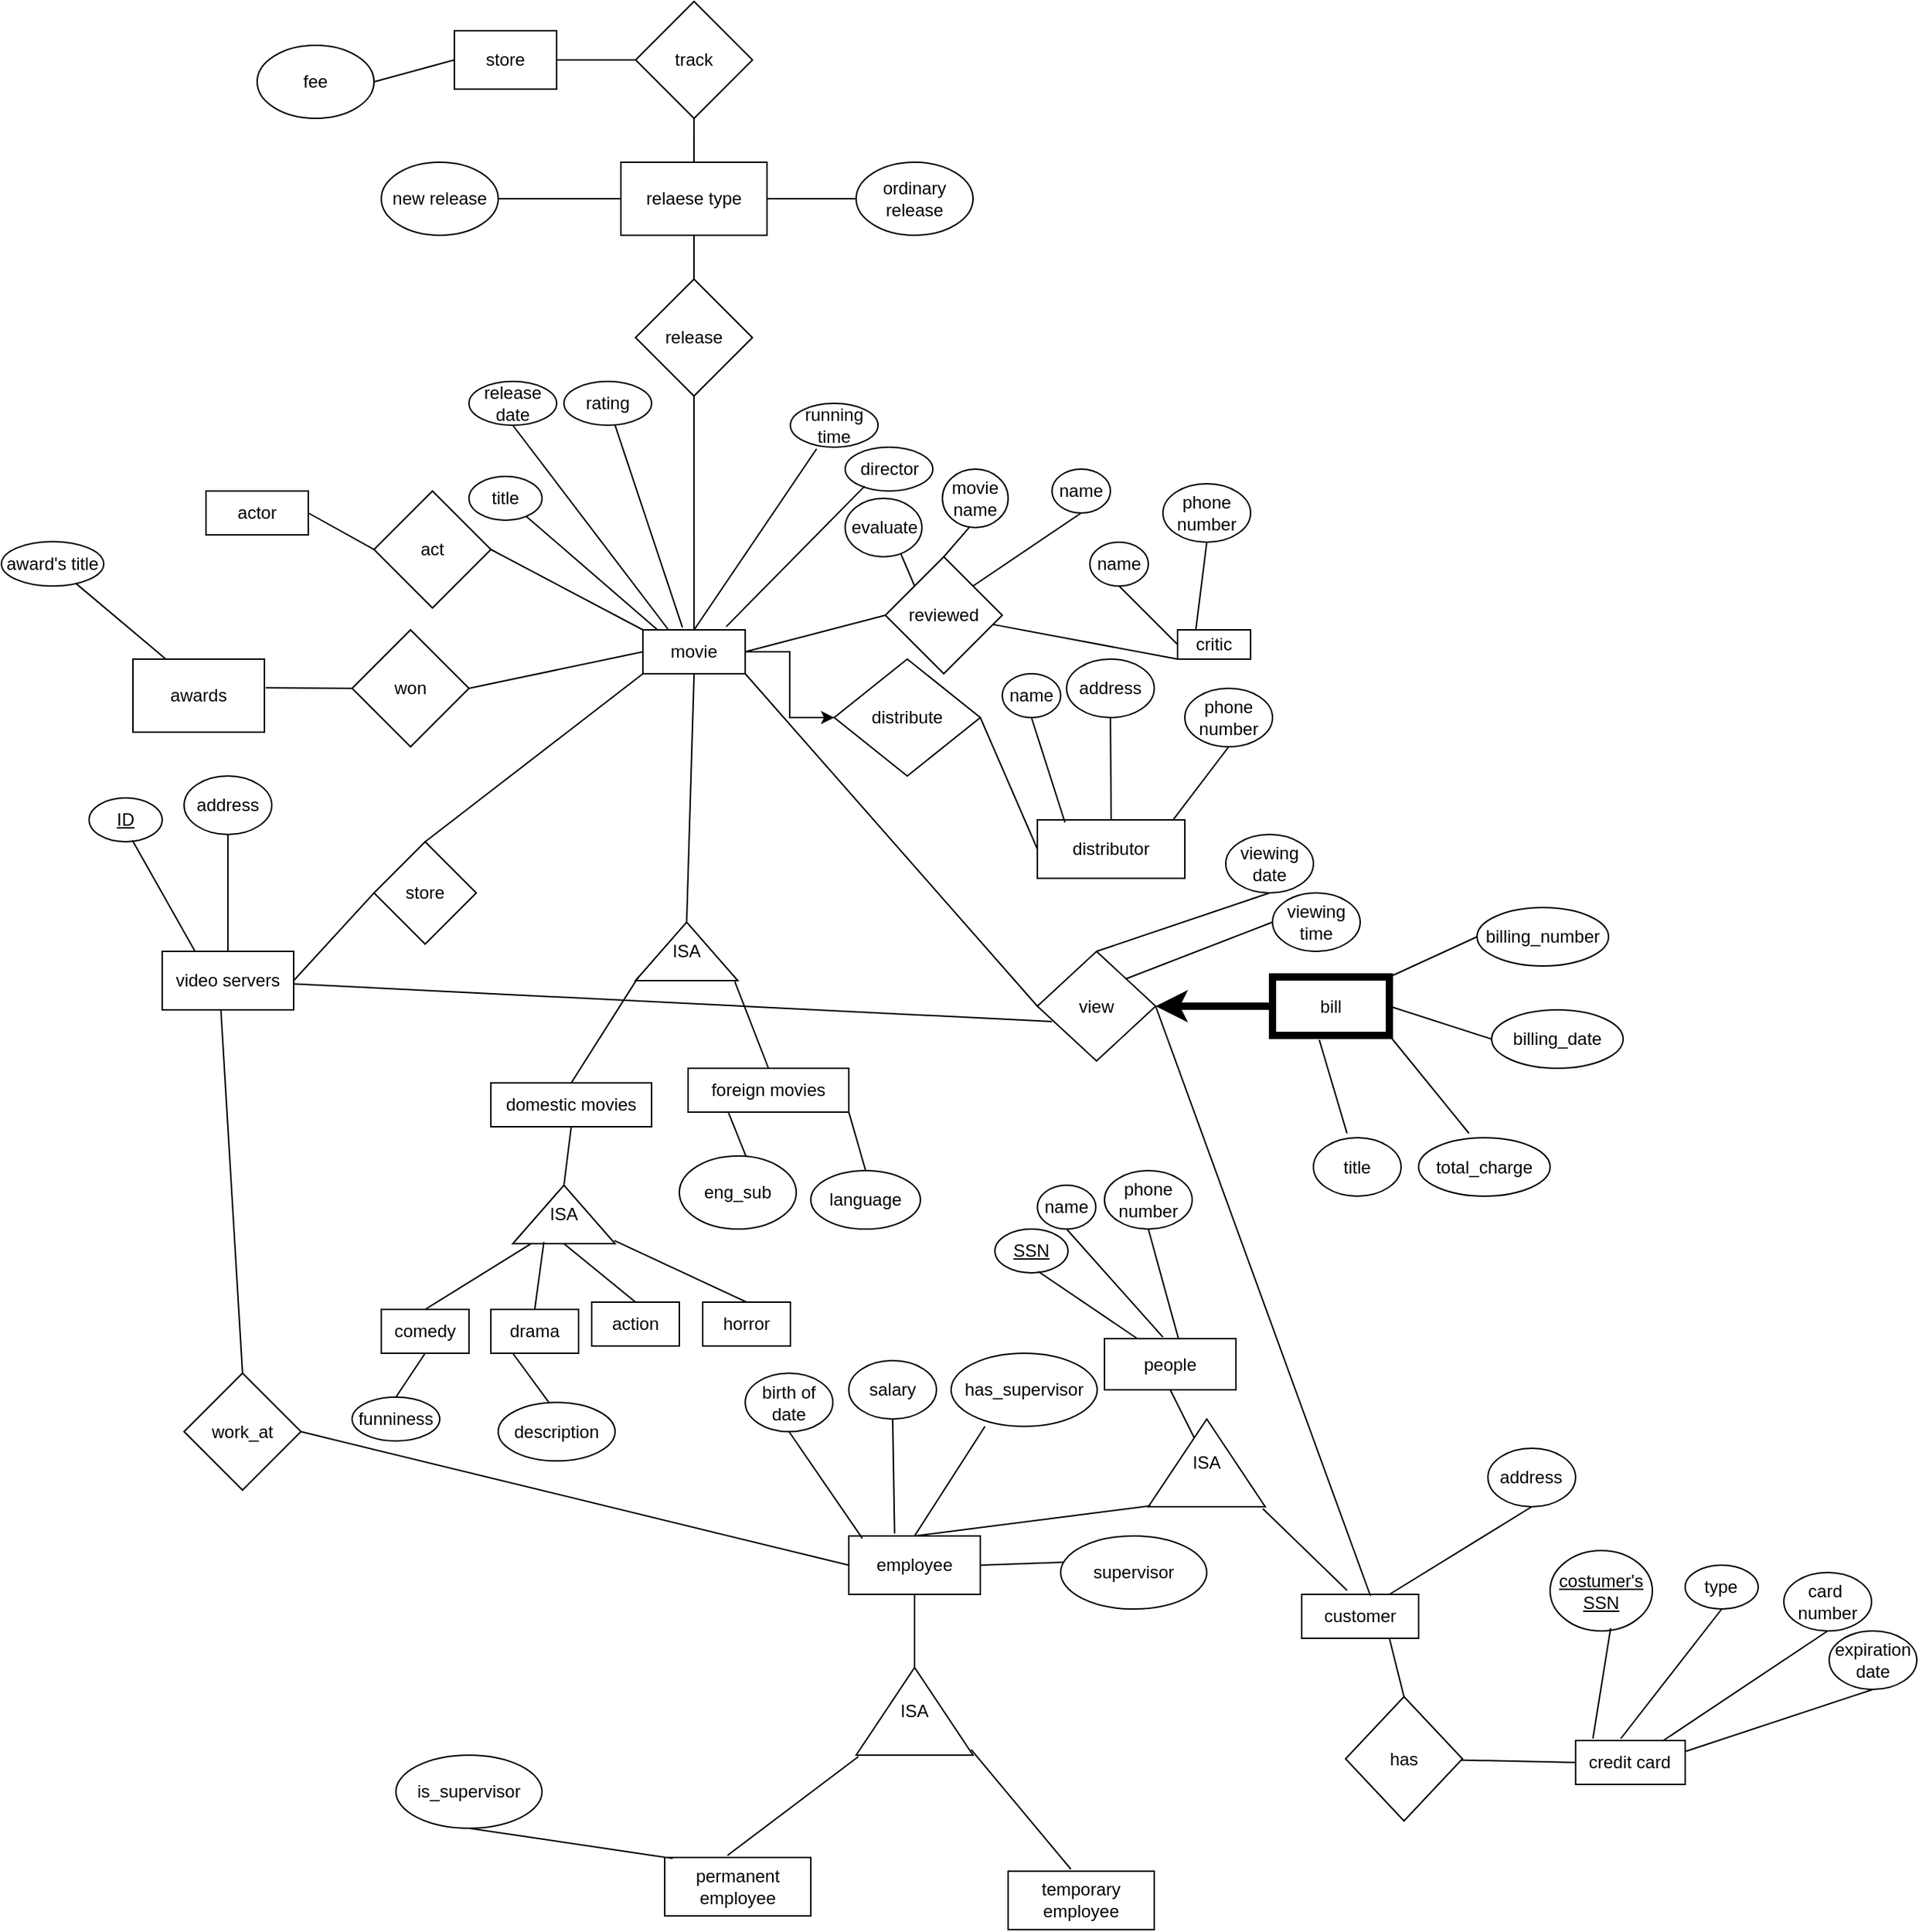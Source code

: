 <mxfile version="21.0.8" type="github">
  <diagram name="第1頁" id="P9BM3nfEhgbrT5ptWXJF">
    <mxGraphModel dx="2261" dy="1937" grid="1" gridSize="10" guides="1" tooltips="1" connect="1" arrows="1" fold="1" page="1" pageScale="1" pageWidth="827" pageHeight="1169" math="0" shadow="0">
      <root>
        <mxCell id="0" />
        <mxCell id="1" parent="0" />
        <mxCell id="3KgX_dlSJIxUzlRzkm22-97" value="" style="edgeStyle=orthogonalEdgeStyle;rounded=0;orthogonalLoop=1;jettySize=auto;html=1;" parent="1" source="3KgX_dlSJIxUzlRzkm22-1" target="3KgX_dlSJIxUzlRzkm22-96" edge="1">
          <mxGeometry relative="1" as="geometry" />
        </mxCell>
        <mxCell id="3KgX_dlSJIxUzlRzkm22-1" value="movie" style="rounded=0;whiteSpace=wrap;html=1;" parent="1" vertex="1">
          <mxGeometry x="349.08" y="370" width="70" height="30" as="geometry" />
        </mxCell>
        <mxCell id="3KgX_dlSJIxUzlRzkm22-2" value="title" style="ellipse;whiteSpace=wrap;html=1;" parent="1" vertex="1">
          <mxGeometry x="230" y="265" width="50" height="30" as="geometry" />
        </mxCell>
        <mxCell id="3KgX_dlSJIxUzlRzkm22-4" value="" style="endArrow=none;html=1;rounded=0;exitX=0.143;exitY=0;exitDx=0;exitDy=0;exitPerimeter=0;" parent="1" source="3KgX_dlSJIxUzlRzkm22-1" target="3KgX_dlSJIxUzlRzkm22-2" edge="1">
          <mxGeometry width="50" height="50" relative="1" as="geometry">
            <mxPoint x="380" y="420" as="sourcePoint" />
            <mxPoint x="430" y="370" as="targetPoint" />
          </mxGeometry>
        </mxCell>
        <mxCell id="3KgX_dlSJIxUzlRzkm22-5" value="release date" style="ellipse;whiteSpace=wrap;html=1;" parent="1" vertex="1">
          <mxGeometry x="230" y="200" width="60" height="30" as="geometry" />
        </mxCell>
        <mxCell id="3KgX_dlSJIxUzlRzkm22-6" value="" style="endArrow=none;html=1;rounded=0;entryX=0.5;entryY=1;entryDx=0;entryDy=0;exitX=0.25;exitY=0;exitDx=0;exitDy=0;" parent="1" source="3KgX_dlSJIxUzlRzkm22-1" target="3KgX_dlSJIxUzlRzkm22-5" edge="1">
          <mxGeometry width="50" height="50" relative="1" as="geometry">
            <mxPoint x="370" y="360" as="sourcePoint" />
            <mxPoint x="326" y="328" as="targetPoint" />
          </mxGeometry>
        </mxCell>
        <mxCell id="3KgX_dlSJIxUzlRzkm22-7" value="rating" style="ellipse;whiteSpace=wrap;html=1;" parent="1" vertex="1">
          <mxGeometry x="295" y="200" width="60" height="30" as="geometry" />
        </mxCell>
        <mxCell id="3KgX_dlSJIxUzlRzkm22-8" value="" style="endArrow=none;html=1;rounded=0;exitX=0.386;exitY=-0.057;exitDx=0;exitDy=0;exitPerimeter=0;" parent="1" source="3KgX_dlSJIxUzlRzkm22-1" target="3KgX_dlSJIxUzlRzkm22-7" edge="1">
          <mxGeometry width="50" height="50" relative="1" as="geometry">
            <mxPoint x="378" y="380" as="sourcePoint" />
            <mxPoint x="370" y="310" as="targetPoint" />
          </mxGeometry>
        </mxCell>
        <mxCell id="3KgX_dlSJIxUzlRzkm22-9" value="running time" style="ellipse;whiteSpace=wrap;html=1;" parent="1" vertex="1">
          <mxGeometry x="450" y="215" width="60" height="30" as="geometry" />
        </mxCell>
        <mxCell id="3KgX_dlSJIxUzlRzkm22-10" value="" style="endArrow=none;html=1;rounded=0;entryX=0.299;entryY=1.038;entryDx=0;entryDy=0;entryPerimeter=0;exitX=0.5;exitY=0;exitDx=0;exitDy=0;" parent="1" source="3KgX_dlSJIxUzlRzkm22-1" target="3KgX_dlSJIxUzlRzkm22-9" edge="1">
          <mxGeometry width="50" height="50" relative="1" as="geometry">
            <mxPoint x="390" y="360" as="sourcePoint" />
            <mxPoint x="430" y="280" as="targetPoint" />
          </mxGeometry>
        </mxCell>
        <mxCell id="3KgX_dlSJIxUzlRzkm22-11" value="director" style="ellipse;whiteSpace=wrap;html=1;" parent="1" vertex="1">
          <mxGeometry x="487.5" y="245" width="60" height="30" as="geometry" />
        </mxCell>
        <mxCell id="3KgX_dlSJIxUzlRzkm22-12" value="" style="endArrow=none;html=1;rounded=0;entryX=0.222;entryY=0.889;entryDx=0;entryDy=0;entryPerimeter=0;exitX=0.814;exitY=-0.073;exitDx=0;exitDy=0;exitPerimeter=0;" parent="1" source="3KgX_dlSJIxUzlRzkm22-1" target="3KgX_dlSJIxUzlRzkm22-11" edge="1">
          <mxGeometry width="50" height="50" relative="1" as="geometry">
            <mxPoint x="380" y="330" as="sourcePoint" />
            <mxPoint x="430" y="280" as="targetPoint" />
          </mxGeometry>
        </mxCell>
        <mxCell id="3KgX_dlSJIxUzlRzkm22-13" value="ISA" style="triangle;whiteSpace=wrap;html=1;direction=north;" parent="1" vertex="1">
          <mxGeometry x="344" y="570" width="70" height="40" as="geometry" />
        </mxCell>
        <mxCell id="3KgX_dlSJIxUzlRzkm22-14" value="" style="endArrow=none;html=1;rounded=0;entryX=0.5;entryY=1;entryDx=0;entryDy=0;exitX=1;exitY=0.5;exitDx=0;exitDy=0;" parent="1" source="3KgX_dlSJIxUzlRzkm22-13" target="3KgX_dlSJIxUzlRzkm22-1" edge="1">
          <mxGeometry width="50" height="50" relative="1" as="geometry">
            <mxPoint x="380" y="480" as="sourcePoint" />
            <mxPoint x="430" y="430" as="targetPoint" />
          </mxGeometry>
        </mxCell>
        <mxCell id="3KgX_dlSJIxUzlRzkm22-15" value="" style="endArrow=none;html=1;rounded=0;entryX=0.055;entryY=0.025;entryDx=0;entryDy=0;entryPerimeter=0;exitX=0.5;exitY=0;exitDx=0;exitDy=0;" parent="1" source="3KgX_dlSJIxUzlRzkm22-17" target="3KgX_dlSJIxUzlRzkm22-13" edge="1">
          <mxGeometry width="50" height="50" relative="1" as="geometry">
            <mxPoint x="290" y="640" as="sourcePoint" />
            <mxPoint x="430" y="530" as="targetPoint" />
          </mxGeometry>
        </mxCell>
        <mxCell id="3KgX_dlSJIxUzlRzkm22-16" value="" style="endArrow=none;html=1;rounded=0;entryX=-0.017;entryY=0.971;entryDx=0;entryDy=0;entryPerimeter=0;exitX=0.5;exitY=0;exitDx=0;exitDy=0;" parent="1" source="3KgX_dlSJIxUzlRzkm22-18" target="3KgX_dlSJIxUzlRzkm22-13" edge="1">
          <mxGeometry width="50" height="50" relative="1" as="geometry">
            <mxPoint x="440" y="620" as="sourcePoint" />
            <mxPoint x="362" y="588" as="targetPoint" />
          </mxGeometry>
        </mxCell>
        <mxCell id="3KgX_dlSJIxUzlRzkm22-17" value="domestic&amp;nbsp;movies" style="rounded=0;whiteSpace=wrap;html=1;" parent="1" vertex="1">
          <mxGeometry x="245" y="680" width="110" height="30" as="geometry" />
        </mxCell>
        <mxCell id="3KgX_dlSJIxUzlRzkm22-18" value="foreign&amp;nbsp;movies" style="rounded=0;whiteSpace=wrap;html=1;" parent="1" vertex="1">
          <mxGeometry x="380" y="670" width="110" height="30" as="geometry" />
        </mxCell>
        <mxCell id="3KgX_dlSJIxUzlRzkm22-19" value="ISA" style="triangle;whiteSpace=wrap;html=1;direction=north;" parent="1" vertex="1">
          <mxGeometry x="260" y="750" width="70" height="40" as="geometry" />
        </mxCell>
        <mxCell id="3KgX_dlSJIxUzlRzkm22-20" value="" style="endArrow=none;html=1;rounded=0;entryX=0.5;entryY=1;entryDx=0;entryDy=0;exitX=1;exitY=0.5;exitDx=0;exitDy=0;" parent="1" source="3KgX_dlSJIxUzlRzkm22-19" target="3KgX_dlSJIxUzlRzkm22-17" edge="1">
          <mxGeometry width="50" height="50" relative="1" as="geometry">
            <mxPoint x="310" y="800" as="sourcePoint" />
            <mxPoint x="160" y="680" as="targetPoint" />
          </mxGeometry>
        </mxCell>
        <mxCell id="3KgX_dlSJIxUzlRzkm22-21" value="" style="endArrow=none;html=1;rounded=0;entryX=-0.005;entryY=0.175;entryDx=0;entryDy=0;entryPerimeter=0;exitX=0.5;exitY=0;exitDx=0;exitDy=0;" parent="1" source="3KgX_dlSJIxUzlRzkm22-22" target="3KgX_dlSJIxUzlRzkm22-19" edge="1">
          <mxGeometry width="50" height="50" relative="1" as="geometry">
            <mxPoint x="240" y="742" as="sourcePoint" />
            <mxPoint x="302" y="680" as="targetPoint" />
          </mxGeometry>
        </mxCell>
        <mxCell id="3KgX_dlSJIxUzlRzkm22-22" value="comedy" style="rounded=0;whiteSpace=wrap;html=1;" parent="1" vertex="1">
          <mxGeometry x="170" y="835" width="60" height="30" as="geometry" />
        </mxCell>
        <mxCell id="3KgX_dlSJIxUzlRzkm22-23" value="" style="endArrow=none;html=1;rounded=0;exitX=0.5;exitY=0;exitDx=0;exitDy=0;entryX=0.031;entryY=0.304;entryDx=0;entryDy=0;entryPerimeter=0;" parent="1" source="3KgX_dlSJIxUzlRzkm22-24" target="3KgX_dlSJIxUzlRzkm22-19" edge="1">
          <mxGeometry width="50" height="50" relative="1" as="geometry">
            <mxPoint x="315" y="772.32" as="sourcePoint" />
            <mxPoint x="290" y="710" as="targetPoint" />
          </mxGeometry>
        </mxCell>
        <mxCell id="3KgX_dlSJIxUzlRzkm22-24" value="drama" style="rounded=0;whiteSpace=wrap;html=1;" parent="1" vertex="1">
          <mxGeometry x="245" y="835" width="60" height="30" as="geometry" />
        </mxCell>
        <mxCell id="3KgX_dlSJIxUzlRzkm22-25" value="" style="endArrow=none;html=1;rounded=0;exitX=0.5;exitY=0;exitDx=0;exitDy=0;entryX=0;entryY=0.5;entryDx=0;entryDy=0;" parent="1" source="3KgX_dlSJIxUzlRzkm22-26" target="3KgX_dlSJIxUzlRzkm22-19" edge="1">
          <mxGeometry width="50" height="50" relative="1" as="geometry">
            <mxPoint x="325" y="782.32" as="sourcePoint" />
            <mxPoint x="301" y="689" as="targetPoint" />
          </mxGeometry>
        </mxCell>
        <mxCell id="3KgX_dlSJIxUzlRzkm22-26" value="action" style="rounded=0;whiteSpace=wrap;html=1;" parent="1" vertex="1">
          <mxGeometry x="314" y="830" width="60" height="30" as="geometry" />
        </mxCell>
        <mxCell id="3KgX_dlSJIxUzlRzkm22-27" value="" style="endArrow=none;html=1;rounded=0;exitX=0.5;exitY=0;exitDx=0;exitDy=0;entryX=0.055;entryY=0.991;entryDx=0;entryDy=0;entryPerimeter=0;" parent="1" source="3KgX_dlSJIxUzlRzkm22-28" target="3KgX_dlSJIxUzlRzkm22-19" edge="1">
          <mxGeometry width="50" height="50" relative="1" as="geometry">
            <mxPoint x="335" y="792.32" as="sourcePoint" />
            <mxPoint x="311" y="699" as="targetPoint" />
          </mxGeometry>
        </mxCell>
        <mxCell id="3KgX_dlSJIxUzlRzkm22-28" value="horror" style="rounded=0;whiteSpace=wrap;html=1;" parent="1" vertex="1">
          <mxGeometry x="390" y="830" width="60" height="30" as="geometry" />
        </mxCell>
        <mxCell id="3KgX_dlSJIxUzlRzkm22-31" value="funniness" style="ellipse;whiteSpace=wrap;html=1;" parent="1" vertex="1">
          <mxGeometry x="150" y="895" width="60" height="30" as="geometry" />
        </mxCell>
        <mxCell id="3KgX_dlSJIxUzlRzkm22-33" value="" style="endArrow=none;html=1;rounded=0;entryX=0.5;entryY=1;entryDx=0;entryDy=0;exitX=0.5;exitY=0;exitDx=0;exitDy=0;" parent="1" source="3KgX_dlSJIxUzlRzkm22-31" target="3KgX_dlSJIxUzlRzkm22-22" edge="1">
          <mxGeometry width="50" height="50" relative="1" as="geometry">
            <mxPoint x="380" y="760" as="sourcePoint" />
            <mxPoint x="430" y="710" as="targetPoint" />
          </mxGeometry>
        </mxCell>
        <mxCell id="3KgX_dlSJIxUzlRzkm22-34" value="description" style="ellipse;whiteSpace=wrap;html=1;" parent="1" vertex="1">
          <mxGeometry x="250" y="898.64" width="80" height="40" as="geometry" />
        </mxCell>
        <mxCell id="3KgX_dlSJIxUzlRzkm22-35" value="" style="endArrow=none;html=1;rounded=0;entryX=0.25;entryY=1;entryDx=0;entryDy=0;exitX=0.433;exitY=-0.001;exitDx=0;exitDy=0;exitPerimeter=0;" parent="1" source="3KgX_dlSJIxUzlRzkm22-34" target="3KgX_dlSJIxUzlRzkm22-24" edge="1">
          <mxGeometry width="50" height="50" relative="1" as="geometry">
            <mxPoint x="380" y="760" as="sourcePoint" />
            <mxPoint x="430" y="710" as="targetPoint" />
          </mxGeometry>
        </mxCell>
        <mxCell id="3KgX_dlSJIxUzlRzkm22-36" value="critic" style="rounded=0;whiteSpace=wrap;html=1;" parent="1" vertex="1">
          <mxGeometry x="715" y="370" width="50" height="20" as="geometry" />
        </mxCell>
        <mxCell id="3KgX_dlSJIxUzlRzkm22-37" value="name" style="ellipse;whiteSpace=wrap;html=1;" parent="1" vertex="1">
          <mxGeometry x="655" y="310" width="40" height="30" as="geometry" />
        </mxCell>
        <mxCell id="3KgX_dlSJIxUzlRzkm22-38" value="" style="endArrow=none;html=1;rounded=0;entryX=0.5;entryY=1;entryDx=0;entryDy=0;exitX=0;exitY=0.5;exitDx=0;exitDy=0;" parent="1" source="3KgX_dlSJIxUzlRzkm22-36" target="3KgX_dlSJIxUzlRzkm22-37" edge="1">
          <mxGeometry width="50" height="50" relative="1" as="geometry">
            <mxPoint x="495.0" y="390" as="sourcePoint" />
            <mxPoint x="545" y="340" as="targetPoint" />
          </mxGeometry>
        </mxCell>
        <mxCell id="3KgX_dlSJIxUzlRzkm22-39" value="phone number" style="ellipse;whiteSpace=wrap;html=1;" parent="1" vertex="1">
          <mxGeometry x="705" y="270" width="60" height="40" as="geometry" />
        </mxCell>
        <mxCell id="3KgX_dlSJIxUzlRzkm22-40" value="" style="endArrow=none;html=1;rounded=0;entryX=0.5;entryY=1;entryDx=0;entryDy=0;exitX=0.25;exitY=0;exitDx=0;exitDy=0;" parent="1" source="3KgX_dlSJIxUzlRzkm22-36" target="3KgX_dlSJIxUzlRzkm22-39" edge="1">
          <mxGeometry width="50" height="50" relative="1" as="geometry">
            <mxPoint x="765" y="350" as="sourcePoint" />
            <mxPoint x="595" y="310" as="targetPoint" />
          </mxGeometry>
        </mxCell>
        <mxCell id="3KgX_dlSJIxUzlRzkm22-41" value="customer" style="rounded=0;whiteSpace=wrap;html=1;" parent="1" vertex="1">
          <mxGeometry x="800" y="1030" width="80" height="30" as="geometry" />
        </mxCell>
        <mxCell id="3KgX_dlSJIxUzlRzkm22-42" value="&lt;u&gt;SSN&lt;/u&gt;" style="ellipse;whiteSpace=wrap;html=1;" parent="1" vertex="1">
          <mxGeometry x="590" y="780" width="50" height="30" as="geometry" />
        </mxCell>
        <mxCell id="3KgX_dlSJIxUzlRzkm22-44" value="" style="endArrow=none;html=1;rounded=0;entryX=0.592;entryY=0.966;entryDx=0;entryDy=0;entryPerimeter=0;exitX=0.25;exitY=0;exitDx=0;exitDy=0;" parent="1" source="3KgX_dlSJIxUzlRzkm22-63" target="3KgX_dlSJIxUzlRzkm22-42" edge="1">
          <mxGeometry width="50" height="50" relative="1" as="geometry">
            <mxPoint x="675.47" y="826.22" as="sourcePoint" />
            <mxPoint x="550" y="710" as="targetPoint" />
          </mxGeometry>
        </mxCell>
        <mxCell id="3KgX_dlSJIxUzlRzkm22-45" value="name" style="ellipse;whiteSpace=wrap;html=1;" parent="1" vertex="1">
          <mxGeometry x="619.06" y="750" width="40" height="30" as="geometry" />
        </mxCell>
        <mxCell id="3KgX_dlSJIxUzlRzkm22-46" value="" style="endArrow=none;html=1;rounded=0;entryX=0.5;entryY=1;entryDx=0;entryDy=0;exitX=0.444;exitY=-0.03;exitDx=0;exitDy=0;exitPerimeter=0;" parent="1" source="3KgX_dlSJIxUzlRzkm22-63" target="3KgX_dlSJIxUzlRzkm22-45" edge="1">
          <mxGeometry width="50" height="50" relative="1" as="geometry">
            <mxPoint x="840.0" y="830" as="sourcePoint" />
            <mxPoint x="720" y="745" as="targetPoint" />
          </mxGeometry>
        </mxCell>
        <mxCell id="3KgX_dlSJIxUzlRzkm22-47" value="phone number" style="ellipse;whiteSpace=wrap;html=1;" parent="1" vertex="1">
          <mxGeometry x="665" y="740" width="60" height="40" as="geometry" />
        </mxCell>
        <mxCell id="3KgX_dlSJIxUzlRzkm22-48" value="" style="endArrow=none;html=1;rounded=0;entryX=0.5;entryY=1;entryDx=0;entryDy=0;exitX=0.565;exitY=0.025;exitDx=0;exitDy=0;exitPerimeter=0;" parent="1" source="3KgX_dlSJIxUzlRzkm22-63" target="3KgX_dlSJIxUzlRzkm22-47" edge="1">
          <mxGeometry width="50" height="50" relative="1" as="geometry">
            <mxPoint x="821.36" y="829.49" as="sourcePoint" />
            <mxPoint x="780" y="690.51" as="targetPoint" />
          </mxGeometry>
        </mxCell>
        <mxCell id="3KgX_dlSJIxUzlRzkm22-49" value="address" style="ellipse;whiteSpace=wrap;html=1;" parent="1" vertex="1">
          <mxGeometry x="927.45" y="930" width="60" height="40" as="geometry" />
        </mxCell>
        <mxCell id="3KgX_dlSJIxUzlRzkm22-50" value="" style="endArrow=none;html=1;rounded=0;entryX=0.5;entryY=1;entryDx=0;entryDy=0;exitX=0.75;exitY=0;exitDx=0;exitDy=0;" parent="1" source="3KgX_dlSJIxUzlRzkm22-41" target="3KgX_dlSJIxUzlRzkm22-49" edge="1">
          <mxGeometry width="50" height="50" relative="1" as="geometry">
            <mxPoint x="931" y="1139" as="sourcePoint" />
            <mxPoint x="890" y="1000" as="targetPoint" />
          </mxGeometry>
        </mxCell>
        <mxCell id="3KgX_dlSJIxUzlRzkm22-51" value="credit card" style="rounded=0;whiteSpace=wrap;html=1;" parent="1" vertex="1">
          <mxGeometry x="987.45" y="1130" width="75" height="30" as="geometry" />
        </mxCell>
        <mxCell id="3KgX_dlSJIxUzlRzkm22-52" style="edgeStyle=orthogonalEdgeStyle;rounded=0;orthogonalLoop=1;jettySize=auto;html=1;exitX=0.5;exitY=1;exitDx=0;exitDy=0;" parent="1" source="3KgX_dlSJIxUzlRzkm22-51" target="3KgX_dlSJIxUzlRzkm22-51" edge="1">
          <mxGeometry relative="1" as="geometry" />
        </mxCell>
        <mxCell id="3KgX_dlSJIxUzlRzkm22-53" value="" style="endArrow=none;html=1;rounded=0;exitX=0;exitY=0.5;exitDx=0;exitDy=0;" parent="1" source="3KgX_dlSJIxUzlRzkm22-51" target="6sDK0BChpmR6SwiNTOcB-4" edge="1">
          <mxGeometry width="50" height="50" relative="1" as="geometry">
            <mxPoint x="710" y="1010" as="sourcePoint" />
            <mxPoint x="930" y="1130" as="targetPoint" />
          </mxGeometry>
        </mxCell>
        <mxCell id="3KgX_dlSJIxUzlRzkm22-54" value="&lt;u&gt;costumer&#39;s SSN&lt;/u&gt;" style="ellipse;whiteSpace=wrap;html=1;" parent="1" vertex="1">
          <mxGeometry x="970" y="1000" width="70" height="55" as="geometry" />
        </mxCell>
        <mxCell id="3KgX_dlSJIxUzlRzkm22-55" value="" style="endArrow=none;html=1;rounded=0;entryX=0.592;entryY=0.966;entryDx=0;entryDy=0;entryPerimeter=0;exitX=0.158;exitY=-0.046;exitDx=0;exitDy=0;exitPerimeter=0;" parent="1" source="3KgX_dlSJIxUzlRzkm22-51" target="3KgX_dlSJIxUzlRzkm22-54" edge="1">
          <mxGeometry width="50" height="50" relative="1" as="geometry">
            <mxPoint x="1046" y="1105" as="sourcePoint" />
            <mxPoint x="890" y="1005" as="targetPoint" />
          </mxGeometry>
        </mxCell>
        <mxCell id="3KgX_dlSJIxUzlRzkm22-56" value="type" style="ellipse;whiteSpace=wrap;html=1;" parent="1" vertex="1">
          <mxGeometry x="1062.45" y="1010" width="50" height="30" as="geometry" />
        </mxCell>
        <mxCell id="3KgX_dlSJIxUzlRzkm22-57" value="" style="endArrow=none;html=1;rounded=0;entryX=0.5;entryY=1;entryDx=0;entryDy=0;exitX=0.413;exitY=-0.046;exitDx=0;exitDy=0;exitPerimeter=0;" parent="1" source="3KgX_dlSJIxUzlRzkm22-51" target="3KgX_dlSJIxUzlRzkm22-56" edge="1">
          <mxGeometry width="50" height="50" relative="1" as="geometry">
            <mxPoint x="1040" y="1130" as="sourcePoint" />
            <mxPoint x="982.45" y="1017.76" as="targetPoint" />
          </mxGeometry>
        </mxCell>
        <mxCell id="3KgX_dlSJIxUzlRzkm22-58" value="card&amp;nbsp; number" style="ellipse;whiteSpace=wrap;html=1;" parent="1" vertex="1">
          <mxGeometry x="1130" y="1015" width="60" height="40" as="geometry" />
        </mxCell>
        <mxCell id="3KgX_dlSJIxUzlRzkm22-59" value="" style="endArrow=none;html=1;rounded=0;entryX=0.5;entryY=1;entryDx=0;entryDy=0;" parent="1" source="3KgX_dlSJIxUzlRzkm22-51" target="3KgX_dlSJIxUzlRzkm22-58" edge="1">
          <mxGeometry width="50" height="50" relative="1" as="geometry">
            <mxPoint x="1090" y="1130" as="sourcePoint" />
            <mxPoint x="1120" y="1000" as="targetPoint" />
          </mxGeometry>
        </mxCell>
        <mxCell id="3KgX_dlSJIxUzlRzkm22-60" value="expiration date" style="ellipse;whiteSpace=wrap;html=1;" parent="1" vertex="1">
          <mxGeometry x="1161" y="1055" width="60" height="40" as="geometry" />
        </mxCell>
        <mxCell id="3KgX_dlSJIxUzlRzkm22-61" value="" style="endArrow=none;html=1;rounded=0;entryX=0.5;entryY=1;entryDx=0;entryDy=0;exitX=1;exitY=0.25;exitDx=0;exitDy=0;" parent="1" source="3KgX_dlSJIxUzlRzkm22-51" target="3KgX_dlSJIxUzlRzkm22-60" edge="1">
          <mxGeometry width="50" height="50" relative="1" as="geometry">
            <mxPoint x="1080" y="1165" as="sourcePoint" />
            <mxPoint x="1151" y="1035" as="targetPoint" />
          </mxGeometry>
        </mxCell>
        <mxCell id="3KgX_dlSJIxUzlRzkm22-62" value="employee" style="rounded=0;whiteSpace=wrap;html=1;" parent="1" vertex="1">
          <mxGeometry x="490" y="990" width="90" height="40" as="geometry" />
        </mxCell>
        <mxCell id="3KgX_dlSJIxUzlRzkm22-63" value="people" style="rounded=0;whiteSpace=wrap;html=1;" parent="1" vertex="1">
          <mxGeometry x="665" y="855" width="90" height="35" as="geometry" />
        </mxCell>
        <mxCell id="3KgX_dlSJIxUzlRzkm22-64" value="" style="endArrow=none;html=1;rounded=0;entryX=0.5;entryY=1;entryDx=0;entryDy=0;" parent="1" source="3KgX_dlSJIxUzlRzkm22-65" target="3KgX_dlSJIxUzlRzkm22-63" edge="1">
          <mxGeometry width="50" height="50" relative="1" as="geometry">
            <mxPoint x="715" y="950" as="sourcePoint" />
            <mxPoint x="480" y="850" as="targetPoint" />
          </mxGeometry>
        </mxCell>
        <mxCell id="3KgX_dlSJIxUzlRzkm22-66" value="" style="endArrow=none;html=1;rounded=0;entryX=0.5;entryY=1;entryDx=0;entryDy=0;" parent="1" target="3KgX_dlSJIxUzlRzkm22-65" edge="1">
          <mxGeometry width="50" height="50" relative="1" as="geometry">
            <mxPoint x="715" y="950" as="sourcePoint" />
            <mxPoint x="715" y="893" as="targetPoint" />
          </mxGeometry>
        </mxCell>
        <mxCell id="3KgX_dlSJIxUzlRzkm22-65" value="ISA" style="triangle;whiteSpace=wrap;html=1;direction=north;" parent="1" vertex="1">
          <mxGeometry x="695" y="910" width="80" height="60" as="geometry" />
        </mxCell>
        <mxCell id="3KgX_dlSJIxUzlRzkm22-67" value="" style="endArrow=none;html=1;rounded=0;entryX=-0.023;entryY=0.98;entryDx=0;entryDy=0;entryPerimeter=0;exitX=0.388;exitY=-0.092;exitDx=0;exitDy=0;exitPerimeter=0;" parent="1" source="3KgX_dlSJIxUzlRzkm22-41" target="3KgX_dlSJIxUzlRzkm22-65" edge="1">
          <mxGeometry width="50" height="50" relative="1" as="geometry">
            <mxPoint x="430" y="900" as="sourcePoint" />
            <mxPoint x="480" y="850" as="targetPoint" />
          </mxGeometry>
        </mxCell>
        <mxCell id="3KgX_dlSJIxUzlRzkm22-68" value="" style="endArrow=none;html=1;rounded=0;entryX=0.011;entryY=0.019;entryDx=0;entryDy=0;entryPerimeter=0;exitX=0.5;exitY=0;exitDx=0;exitDy=0;" parent="1" source="3KgX_dlSJIxUzlRzkm22-62" target="3KgX_dlSJIxUzlRzkm22-65" edge="1">
          <mxGeometry width="50" height="50" relative="1" as="geometry">
            <mxPoint x="430" y="900" as="sourcePoint" />
            <mxPoint x="480" y="850" as="targetPoint" />
          </mxGeometry>
        </mxCell>
        <mxCell id="3KgX_dlSJIxUzlRzkm22-69" value="birth of date" style="ellipse;whiteSpace=wrap;html=1;" parent="1" vertex="1">
          <mxGeometry x="419.08" y="878.64" width="60" height="40" as="geometry" />
        </mxCell>
        <mxCell id="3KgX_dlSJIxUzlRzkm22-70" value="" style="endArrow=none;html=1;rounded=0;entryX=0.5;entryY=1;entryDx=0;entryDy=0;exitX=0.103;exitY=0.043;exitDx=0;exitDy=0;exitPerimeter=0;" parent="1" source="3KgX_dlSJIxUzlRzkm22-62" target="3KgX_dlSJIxUzlRzkm22-69" edge="1">
          <mxGeometry width="50" height="50" relative="1" as="geometry">
            <mxPoint x="500" y="1000" as="sourcePoint" />
            <mxPoint x="459.08" y="834.15" as="targetPoint" />
          </mxGeometry>
        </mxCell>
        <mxCell id="3KgX_dlSJIxUzlRzkm22-71" value="salary" style="ellipse;whiteSpace=wrap;html=1;" parent="1" vertex="1">
          <mxGeometry x="490.0" y="870" width="60" height="40" as="geometry" />
        </mxCell>
        <mxCell id="3KgX_dlSJIxUzlRzkm22-72" value="" style="endArrow=none;html=1;rounded=0;entryX=0.5;entryY=1;entryDx=0;entryDy=0;exitX=0.348;exitY=-0.043;exitDx=0;exitDy=0;exitPerimeter=0;" parent="1" source="3KgX_dlSJIxUzlRzkm22-62" target="3KgX_dlSJIxUzlRzkm22-71" edge="1">
          <mxGeometry width="50" height="50" relative="1" as="geometry">
            <mxPoint x="574.96" y="983.36" as="sourcePoint" />
            <mxPoint x="535.04" y="815.51" as="targetPoint" />
          </mxGeometry>
        </mxCell>
        <mxCell id="3KgX_dlSJIxUzlRzkm22-73" value="" style="endArrow=none;html=1;rounded=0;exitX=0.5;exitY=0;exitDx=0;exitDy=0;entryX=0.232;entryY=1;entryDx=0;entryDy=0;entryPerimeter=0;" parent="1" source="3KgX_dlSJIxUzlRzkm22-62" target="3KgX_dlSJIxUzlRzkm22-74" edge="1">
          <mxGeometry width="50" height="50" relative="1" as="geometry">
            <mxPoint x="710" y="980" as="sourcePoint" />
            <mxPoint x="580" y="910" as="targetPoint" />
          </mxGeometry>
        </mxCell>
        <mxCell id="3KgX_dlSJIxUzlRzkm22-74" value="has_supervisor" style="ellipse;whiteSpace=wrap;html=1;" parent="1" vertex="1">
          <mxGeometry x="560" y="865" width="100" height="50" as="geometry" />
        </mxCell>
        <mxCell id="3KgX_dlSJIxUzlRzkm22-75" value="" style="endArrow=none;html=1;rounded=0;entryX=0.5;entryY=1;entryDx=0;entryDy=0;exitX=1;exitY=0.5;exitDx=0;exitDy=0;" parent="1" source="3KgX_dlSJIxUzlRzkm22-76" target="3KgX_dlSJIxUzlRzkm22-62" edge="1">
          <mxGeometry width="50" height="50" relative="1" as="geometry">
            <mxPoint x="535" y="1090" as="sourcePoint" />
            <mxPoint x="760" y="1070" as="targetPoint" />
          </mxGeometry>
        </mxCell>
        <mxCell id="3KgX_dlSJIxUzlRzkm22-76" value="ISA" style="triangle;whiteSpace=wrap;html=1;direction=north;" parent="1" vertex="1">
          <mxGeometry x="495" y="1080" width="80" height="60" as="geometry" />
        </mxCell>
        <mxCell id="3KgX_dlSJIxUzlRzkm22-77" value="permanent employee" style="rounded=0;whiteSpace=wrap;html=1;" parent="1" vertex="1">
          <mxGeometry x="364" y="1210" width="100" height="40" as="geometry" />
        </mxCell>
        <mxCell id="3KgX_dlSJIxUzlRzkm22-78" value="" style="endArrow=none;html=1;rounded=0;entryX=-0.017;entryY=0.019;entryDx=0;entryDy=0;entryPerimeter=0;exitX=0.429;exitY=-0.034;exitDx=0;exitDy=0;exitPerimeter=0;" parent="1" source="3KgX_dlSJIxUzlRzkm22-77" target="3KgX_dlSJIxUzlRzkm22-76" edge="1">
          <mxGeometry width="50" height="50" relative="1" as="geometry">
            <mxPoint x="710" y="1110" as="sourcePoint" />
            <mxPoint x="760" y="1060" as="targetPoint" />
          </mxGeometry>
        </mxCell>
        <mxCell id="3KgX_dlSJIxUzlRzkm22-79" value="temporary employee" style="rounded=0;whiteSpace=wrap;html=1;" parent="1" vertex="1">
          <mxGeometry x="599.06" y="1219.36" width="100" height="40" as="geometry" />
        </mxCell>
        <mxCell id="3KgX_dlSJIxUzlRzkm22-80" value="" style="endArrow=none;html=1;rounded=0;entryX=0.063;entryY=0.984;entryDx=0;entryDy=0;entryPerimeter=0;exitX=0.429;exitY=-0.034;exitDx=0;exitDy=0;exitPerimeter=0;" parent="1" source="3KgX_dlSJIxUzlRzkm22-79" target="3KgX_dlSJIxUzlRzkm22-76" edge="1">
          <mxGeometry width="50" height="50" relative="1" as="geometry">
            <mxPoint x="945.06" y="1119.36" as="sourcePoint" />
            <mxPoint x="575.0" y="1130" as="targetPoint" />
          </mxGeometry>
        </mxCell>
        <mxCell id="3KgX_dlSJIxUzlRzkm22-81" value="reviewed" style="rhombus;whiteSpace=wrap;html=1;" parent="1" vertex="1">
          <mxGeometry x="515" y="320" width="80" height="80" as="geometry" />
        </mxCell>
        <mxCell id="3KgX_dlSJIxUzlRzkm22-82" value="" style="endArrow=none;html=1;rounded=0;entryX=1;entryY=0.5;entryDx=0;entryDy=0;exitX=0;exitY=0.5;exitDx=0;exitDy=0;" parent="1" source="3KgX_dlSJIxUzlRzkm22-81" target="3KgX_dlSJIxUzlRzkm22-1" edge="1">
          <mxGeometry width="50" height="50" relative="1" as="geometry">
            <mxPoint x="500" y="400" as="sourcePoint" />
            <mxPoint x="760" y="380" as="targetPoint" />
          </mxGeometry>
        </mxCell>
        <mxCell id="3KgX_dlSJIxUzlRzkm22-83" value="" style="endArrow=none;html=1;rounded=0;entryX=0;entryY=1;entryDx=0;entryDy=0;" parent="1" source="3KgX_dlSJIxUzlRzkm22-81" target="3KgX_dlSJIxUzlRzkm22-36" edge="1">
          <mxGeometry width="50" height="50" relative="1" as="geometry">
            <mxPoint x="710" y="430" as="sourcePoint" />
            <mxPoint x="760" y="380" as="targetPoint" />
          </mxGeometry>
        </mxCell>
        <mxCell id="3KgX_dlSJIxUzlRzkm22-84" value="won" style="rhombus;whiteSpace=wrap;html=1;" parent="1" vertex="1">
          <mxGeometry x="150" y="370" width="80" height="80" as="geometry" />
        </mxCell>
        <mxCell id="3KgX_dlSJIxUzlRzkm22-85" value="" style="endArrow=none;html=1;rounded=0;entryX=0;entryY=0.5;entryDx=0;entryDy=0;exitX=1;exitY=0.5;exitDx=0;exitDy=0;" parent="1" source="3KgX_dlSJIxUzlRzkm22-84" target="3KgX_dlSJIxUzlRzkm22-1" edge="1">
          <mxGeometry width="50" height="50" relative="1" as="geometry">
            <mxPoint x="300" y="430" as="sourcePoint" />
            <mxPoint x="350" y="380" as="targetPoint" />
          </mxGeometry>
        </mxCell>
        <mxCell id="3KgX_dlSJIxUzlRzkm22-86" value="awards" style="rounded=0;whiteSpace=wrap;html=1;" parent="1" vertex="1">
          <mxGeometry y="390" width="90" height="50" as="geometry" />
        </mxCell>
        <mxCell id="3KgX_dlSJIxUzlRzkm22-87" value="" style="endArrow=none;html=1;rounded=0;entryX=0;entryY=0.5;entryDx=0;entryDy=0;exitX=1.01;exitY=0.393;exitDx=0;exitDy=0;exitPerimeter=0;" parent="1" source="3KgX_dlSJIxUzlRzkm22-86" target="3KgX_dlSJIxUzlRzkm22-84" edge="1">
          <mxGeometry width="50" height="50" relative="1" as="geometry">
            <mxPoint x="300" y="430" as="sourcePoint" />
            <mxPoint x="350" y="380" as="targetPoint" />
          </mxGeometry>
        </mxCell>
        <mxCell id="3KgX_dlSJIxUzlRzkm22-88" value="award&#39;s title" style="ellipse;whiteSpace=wrap;html=1;" parent="1" vertex="1">
          <mxGeometry x="-90" y="309.65" width="70" height="30.35" as="geometry" />
        </mxCell>
        <mxCell id="3KgX_dlSJIxUzlRzkm22-89" value="" style="endArrow=none;html=1;rounded=0;exitX=0.25;exitY=0;exitDx=0;exitDy=0;" parent="1" source="3KgX_dlSJIxUzlRzkm22-86" target="3KgX_dlSJIxUzlRzkm22-88" edge="1">
          <mxGeometry width="50" height="50" relative="1" as="geometry">
            <mxPoint x="-11.83" y="390.0" as="sourcePoint" />
            <mxPoint x="70" y="370.35" as="targetPoint" />
          </mxGeometry>
        </mxCell>
        <mxCell id="3KgX_dlSJIxUzlRzkm22-90" value="video servers" style="rounded=0;whiteSpace=wrap;html=1;" parent="1" vertex="1">
          <mxGeometry x="20" y="590" width="90" height="40" as="geometry" />
        </mxCell>
        <mxCell id="3KgX_dlSJIxUzlRzkm22-91" value="&lt;u&gt;ID&lt;/u&gt;" style="ellipse;whiteSpace=wrap;html=1;" parent="1" vertex="1">
          <mxGeometry x="-30" y="485" width="50" height="30" as="geometry" />
        </mxCell>
        <mxCell id="3KgX_dlSJIxUzlRzkm22-92" value="" style="endArrow=none;html=1;rounded=0;entryX=0.592;entryY=0.966;entryDx=0;entryDy=0;entryPerimeter=0;exitX=0.25;exitY=0;exitDx=0;exitDy=0;" parent="1" source="3KgX_dlSJIxUzlRzkm22-90" target="3KgX_dlSJIxUzlRzkm22-91" edge="1">
          <mxGeometry width="50" height="50" relative="1" as="geometry">
            <mxPoint x="-187" y="760" as="sourcePoint" />
            <mxPoint x="-350" y="645" as="targetPoint" />
          </mxGeometry>
        </mxCell>
        <mxCell id="3KgX_dlSJIxUzlRzkm22-93" value="address" style="ellipse;whiteSpace=wrap;html=1;" parent="1" vertex="1">
          <mxGeometry x="35" y="470" width="60" height="40" as="geometry" />
        </mxCell>
        <mxCell id="3KgX_dlSJIxUzlRzkm22-94" value="" style="endArrow=none;html=1;rounded=0;entryX=0.5;entryY=1;entryDx=0;entryDy=0;" parent="1" source="3KgX_dlSJIxUzlRzkm22-90" target="3KgX_dlSJIxUzlRzkm22-93" edge="1">
          <mxGeometry width="50" height="50" relative="1" as="geometry">
            <mxPoint x="-135" y="705" as="sourcePoint" />
            <mxPoint x="-105" y="575" as="targetPoint" />
          </mxGeometry>
        </mxCell>
        <mxCell id="3KgX_dlSJIxUzlRzkm22-96" value="distribute" style="rhombus;whiteSpace=wrap;html=1;" parent="1" vertex="1">
          <mxGeometry x="480" y="390" width="100" height="80" as="geometry" />
        </mxCell>
        <mxCell id="3KgX_dlSJIxUzlRzkm22-98" value="distributor" style="rounded=0;whiteSpace=wrap;html=1;" parent="1" vertex="1">
          <mxGeometry x="619.06" y="500" width="100.94" height="40" as="geometry" />
        </mxCell>
        <mxCell id="3KgX_dlSJIxUzlRzkm22-99" value="" style="endArrow=none;html=1;rounded=0;entryX=0;entryY=0.5;entryDx=0;entryDy=0;exitX=1;exitY=0.5;exitDx=0;exitDy=0;" parent="1" source="3KgX_dlSJIxUzlRzkm22-96" target="3KgX_dlSJIxUzlRzkm22-98" edge="1">
          <mxGeometry width="50" height="50" relative="1" as="geometry">
            <mxPoint x="510" y="560" as="sourcePoint" />
            <mxPoint x="560" y="510" as="targetPoint" />
          </mxGeometry>
        </mxCell>
        <mxCell id="3KgX_dlSJIxUzlRzkm22-100" value="name" style="ellipse;whiteSpace=wrap;html=1;" parent="1" vertex="1">
          <mxGeometry x="595" y="400" width="40" height="30" as="geometry" />
        </mxCell>
        <mxCell id="3KgX_dlSJIxUzlRzkm22-101" value="" style="endArrow=none;html=1;rounded=0;entryX=0.5;entryY=1;entryDx=0;entryDy=0;exitX=0.187;exitY=0.043;exitDx=0;exitDy=0;exitPerimeter=0;" parent="1" source="3KgX_dlSJIxUzlRzkm22-98" target="3KgX_dlSJIxUzlRzkm22-100" edge="1">
          <mxGeometry width="50" height="50" relative="1" as="geometry">
            <mxPoint x="655" y="470" as="sourcePoint" />
            <mxPoint x="485" y="430" as="targetPoint" />
          </mxGeometry>
        </mxCell>
        <mxCell id="3KgX_dlSJIxUzlRzkm22-102" value="phone number" style="ellipse;whiteSpace=wrap;html=1;" parent="1" vertex="1">
          <mxGeometry x="720" y="410" width="60" height="40" as="geometry" />
        </mxCell>
        <mxCell id="3KgX_dlSJIxUzlRzkm22-103" value="" style="endArrow=none;html=1;rounded=0;entryX=0.5;entryY=1;entryDx=0;entryDy=0;exitX=0.918;exitY=0.009;exitDx=0;exitDy=0;exitPerimeter=0;" parent="1" source="3KgX_dlSJIxUzlRzkm22-98" target="3KgX_dlSJIxUzlRzkm22-102" edge="1">
          <mxGeometry width="50" height="50" relative="1" as="geometry">
            <mxPoint x="743" y="510" as="sourcePoint" />
            <mxPoint x="610" y="450" as="targetPoint" />
          </mxGeometry>
        </mxCell>
        <mxCell id="3KgX_dlSJIxUzlRzkm22-104" value="address" style="ellipse;whiteSpace=wrap;html=1;" parent="1" vertex="1">
          <mxGeometry x="639.06" y="390" width="60" height="40" as="geometry" />
        </mxCell>
        <mxCell id="3KgX_dlSJIxUzlRzkm22-105" value="" style="endArrow=none;html=1;rounded=0;entryX=0.5;entryY=1;entryDx=0;entryDy=0;exitX=0.5;exitY=0;exitDx=0;exitDy=0;" parent="1" source="3KgX_dlSJIxUzlRzkm22-98" target="3KgX_dlSJIxUzlRzkm22-104" edge="1">
          <mxGeometry width="50" height="50" relative="1" as="geometry">
            <mxPoint x="665.06" y="495" as="sourcePoint" />
            <mxPoint x="704.06" y="295" as="targetPoint" />
          </mxGeometry>
        </mxCell>
        <mxCell id="3KgX_dlSJIxUzlRzkm22-106" value="store" style="rhombus;whiteSpace=wrap;html=1;" parent="1" vertex="1">
          <mxGeometry x="165" y="515" width="70" height="70" as="geometry" />
        </mxCell>
        <mxCell id="3KgX_dlSJIxUzlRzkm22-107" value="" style="endArrow=none;html=1;rounded=0;entryX=1;entryY=0.5;entryDx=0;entryDy=0;exitX=0;exitY=0.5;exitDx=0;exitDy=0;" parent="1" source="3KgX_dlSJIxUzlRzkm22-106" target="3KgX_dlSJIxUzlRzkm22-90" edge="1">
          <mxGeometry width="50" height="50" relative="1" as="geometry">
            <mxPoint x="-70" y="840" as="sourcePoint" />
            <mxPoint x="300" y="790" as="targetPoint" />
          </mxGeometry>
        </mxCell>
        <mxCell id="3KgX_dlSJIxUzlRzkm22-108" value="" style="endArrow=none;html=1;rounded=0;entryX=0.5;entryY=0;entryDx=0;entryDy=0;exitX=0;exitY=1;exitDx=0;exitDy=0;" parent="1" source="3KgX_dlSJIxUzlRzkm22-1" target="3KgX_dlSJIxUzlRzkm22-106" edge="1">
          <mxGeometry width="50" height="50" relative="1" as="geometry">
            <mxPoint x="510" y="280" as="sourcePoint" />
            <mxPoint x="560" y="230" as="targetPoint" />
          </mxGeometry>
        </mxCell>
        <mxCell id="3KgX_dlSJIxUzlRzkm22-109" value="" style="endArrow=none;html=1;rounded=0;exitX=0.055;exitY=0.017;exitDx=0;exitDy=0;entryX=0.5;entryY=1;entryDx=0;entryDy=0;exitPerimeter=0;" parent="1" source="3KgX_dlSJIxUzlRzkm22-77" target="3KgX_dlSJIxUzlRzkm22-110" edge="1">
          <mxGeometry width="50" height="50" relative="1" as="geometry">
            <mxPoint x="170" y="1115" as="sourcePoint" />
            <mxPoint x="215" y="1035" as="targetPoint" />
          </mxGeometry>
        </mxCell>
        <mxCell id="3KgX_dlSJIxUzlRzkm22-110" value="is_supervisor" style="ellipse;whiteSpace=wrap;html=1;" parent="1" vertex="1">
          <mxGeometry x="180" y="1140" width="100" height="50" as="geometry" />
        </mxCell>
        <mxCell id="3KgX_dlSJIxUzlRzkm22-111" value="work_at" style="rhombus;whiteSpace=wrap;html=1;" parent="1" vertex="1">
          <mxGeometry x="35" y="878.64" width="80" height="80" as="geometry" />
        </mxCell>
        <mxCell id="3KgX_dlSJIxUzlRzkm22-112" value="" style="endArrow=none;html=1;rounded=0;entryX=0;entryY=0.5;entryDx=0;entryDy=0;exitX=1;exitY=0.5;exitDx=0;exitDy=0;" parent="1" source="3KgX_dlSJIxUzlRzkm22-111" target="3KgX_dlSJIxUzlRzkm22-62" edge="1">
          <mxGeometry width="50" height="50" relative="1" as="geometry">
            <mxPoint x="90" y="1110" as="sourcePoint" />
            <mxPoint x="140" y="1060" as="targetPoint" />
          </mxGeometry>
        </mxCell>
        <mxCell id="3KgX_dlSJIxUzlRzkm22-113" value="" style="endArrow=none;html=1;rounded=0;entryX=0.447;entryY=1.013;entryDx=0;entryDy=0;entryPerimeter=0;exitX=0.5;exitY=0;exitDx=0;exitDy=0;" parent="1" source="3KgX_dlSJIxUzlRzkm22-111" target="3KgX_dlSJIxUzlRzkm22-90" edge="1">
          <mxGeometry width="50" height="50" relative="1" as="geometry">
            <mxPoint x="90" y="900" as="sourcePoint" />
            <mxPoint x="140" y="850" as="targetPoint" />
          </mxGeometry>
        </mxCell>
        <mxCell id="Vl0JpedN6f_kGkeYFLpg-2" value="" style="endArrow=none;html=1;rounded=0;entryX=0;entryY=0;entryDx=0;entryDy=0;exitX=1;exitY=0.5;exitDx=0;exitDy=0;" parent="1" source="Vl0JpedN6f_kGkeYFLpg-3" target="3KgX_dlSJIxUzlRzkm22-1" edge="1">
          <mxGeometry width="50" height="50" relative="1" as="geometry">
            <mxPoint x="240" y="330" as="sourcePoint" />
            <mxPoint x="300" y="340" as="targetPoint" />
          </mxGeometry>
        </mxCell>
        <mxCell id="Vl0JpedN6f_kGkeYFLpg-3" value="act" style="rhombus;whiteSpace=wrap;html=1;" parent="1" vertex="1">
          <mxGeometry x="165" y="275" width="80" height="80" as="geometry" />
        </mxCell>
        <mxCell id="Vl0JpedN6f_kGkeYFLpg-5" value="" style="endArrow=none;html=1;rounded=0;entryX=0;entryY=0.5;entryDx=0;entryDy=0;exitX=1;exitY=0.5;exitDx=0;exitDy=0;" parent="1" source="Vl0JpedN6f_kGkeYFLpg-6" target="Vl0JpedN6f_kGkeYFLpg-3" edge="1">
          <mxGeometry width="50" height="50" relative="1" as="geometry">
            <mxPoint x="100" y="300" as="sourcePoint" />
            <mxPoint x="130" y="340" as="targetPoint" />
          </mxGeometry>
        </mxCell>
        <mxCell id="Vl0JpedN6f_kGkeYFLpg-6" value="actor" style="rounded=0;whiteSpace=wrap;html=1;" parent="1" vertex="1">
          <mxGeometry x="50" y="275" width="70" height="30" as="geometry" />
        </mxCell>
        <mxCell id="Vl0JpedN6f_kGkeYFLpg-7" value="" style="endArrow=none;html=1;rounded=0;entryX=1;entryY=1;entryDx=0;entryDy=0;exitX=0.5;exitY=0;exitDx=0;exitDy=0;" parent="1" source="Vl0JpedN6f_kGkeYFLpg-8" target="3KgX_dlSJIxUzlRzkm22-18" edge="1">
          <mxGeometry width="50" height="50" relative="1" as="geometry">
            <mxPoint x="540" y="700" as="sourcePoint" />
            <mxPoint x="380" y="600" as="targetPoint" />
          </mxGeometry>
        </mxCell>
        <mxCell id="Vl0JpedN6f_kGkeYFLpg-8" value="language" style="ellipse;whiteSpace=wrap;html=1;" parent="1" vertex="1">
          <mxGeometry x="464" y="740" width="75" height="40" as="geometry" />
        </mxCell>
        <mxCell id="Vl0JpedN6f_kGkeYFLpg-9" value="" style="endArrow=none;html=1;rounded=0;entryX=0.25;entryY=1;entryDx=0;entryDy=0;exitX=0.57;exitY=0.003;exitDx=0;exitDy=0;exitPerimeter=0;" parent="1" source="Vl0JpedN6f_kGkeYFLpg-10" target="3KgX_dlSJIxUzlRzkm22-18" edge="1">
          <mxGeometry width="50" height="50" relative="1" as="geometry">
            <mxPoint x="433" y="710" as="sourcePoint" />
            <mxPoint x="380" y="600" as="targetPoint" />
          </mxGeometry>
        </mxCell>
        <mxCell id="Vl0JpedN6f_kGkeYFLpg-10" value="eng_sub" style="ellipse;whiteSpace=wrap;html=1;" parent="1" vertex="1">
          <mxGeometry x="374" y="730" width="80" height="50" as="geometry" />
        </mxCell>
        <mxCell id="Vl0JpedN6f_kGkeYFLpg-11" value="" style="endArrow=none;html=1;rounded=0;entryX=1;entryY=0;entryDx=0;entryDy=0;exitX=0.5;exitY=1;exitDx=0;exitDy=0;" parent="1" source="Vl0JpedN6f_kGkeYFLpg-12" target="3KgX_dlSJIxUzlRzkm22-81" edge="1">
          <mxGeometry width="50" height="50" relative="1" as="geometry">
            <mxPoint x="630" y="290" as="sourcePoint" />
            <mxPoint x="630" y="340" as="targetPoint" />
          </mxGeometry>
        </mxCell>
        <mxCell id="Vl0JpedN6f_kGkeYFLpg-12" value="name" style="ellipse;whiteSpace=wrap;html=1;" parent="1" vertex="1">
          <mxGeometry x="629.06" y="260" width="40" height="30" as="geometry" />
        </mxCell>
        <mxCell id="Vl0JpedN6f_kGkeYFLpg-15" value="" style="endArrow=none;html=1;rounded=0;entryX=0.5;entryY=0;entryDx=0;entryDy=0;exitX=0.407;exitY=0.998;exitDx=0;exitDy=0;exitPerimeter=0;" parent="1" source="Vl0JpedN6f_kGkeYFLpg-16" target="3KgX_dlSJIxUzlRzkm22-81" edge="1">
          <mxGeometry width="50" height="50" relative="1" as="geometry">
            <mxPoint x="610" y="260" as="sourcePoint" />
            <mxPoint x="630" y="340" as="targetPoint" />
          </mxGeometry>
        </mxCell>
        <mxCell id="Vl0JpedN6f_kGkeYFLpg-16" value="movie name" style="ellipse;whiteSpace=wrap;html=1;" parent="1" vertex="1">
          <mxGeometry x="554.06" y="260" width="45" height="40" as="geometry" />
        </mxCell>
        <mxCell id="Vl0JpedN6f_kGkeYFLpg-18" value="evaluate" style="ellipse;whiteSpace=wrap;html=1;" parent="1" vertex="1">
          <mxGeometry x="487.5" y="280" width="52.5" height="40" as="geometry" />
        </mxCell>
        <mxCell id="Vl0JpedN6f_kGkeYFLpg-19" value="" style="endArrow=none;html=1;rounded=0;entryX=0;entryY=0;entryDx=0;entryDy=0;exitX=0.725;exitY=0.945;exitDx=0;exitDy=0;exitPerimeter=0;" parent="1" source="Vl0JpedN6f_kGkeYFLpg-18" target="3KgX_dlSJIxUzlRzkm22-81" edge="1">
          <mxGeometry width="50" height="50" relative="1" as="geometry">
            <mxPoint x="490" y="300" as="sourcePoint" />
            <mxPoint x="540" y="250" as="targetPoint" />
          </mxGeometry>
        </mxCell>
        <mxCell id="6sDK0BChpmR6SwiNTOcB-1" value="view" style="rhombus;whiteSpace=wrap;html=1;" vertex="1" parent="1">
          <mxGeometry x="619.06" y="590" width="80.94" height="75" as="geometry" />
        </mxCell>
        <mxCell id="6sDK0BChpmR6SwiNTOcB-2" value="" style="endArrow=none;html=1;rounded=0;entryX=1;entryY=1;entryDx=0;entryDy=0;exitX=0;exitY=0.5;exitDx=0;exitDy=0;" edge="1" parent="1" source="6sDK0BChpmR6SwiNTOcB-1" target="3KgX_dlSJIxUzlRzkm22-1">
          <mxGeometry width="50" height="50" relative="1" as="geometry">
            <mxPoint x="380" y="620" as="sourcePoint" />
            <mxPoint x="430" y="570" as="targetPoint" />
          </mxGeometry>
        </mxCell>
        <mxCell id="6sDK0BChpmR6SwiNTOcB-3" value="" style="endArrow=none;html=1;rounded=0;entryX=1;entryY=0.5;entryDx=0;entryDy=0;exitX=0.588;exitY=0.033;exitDx=0;exitDy=0;exitPerimeter=0;" edge="1" parent="1" source="3KgX_dlSJIxUzlRzkm22-41" target="6sDK0BChpmR6SwiNTOcB-1">
          <mxGeometry width="50" height="50" relative="1" as="geometry">
            <mxPoint x="380" y="820" as="sourcePoint" />
            <mxPoint x="430" y="770" as="targetPoint" />
          </mxGeometry>
        </mxCell>
        <mxCell id="6sDK0BChpmR6SwiNTOcB-4" value="has" style="rhombus;whiteSpace=wrap;html=1;" vertex="1" parent="1">
          <mxGeometry x="830" y="1100" width="80" height="85" as="geometry" />
        </mxCell>
        <mxCell id="6sDK0BChpmR6SwiNTOcB-5" value="" style="endArrow=none;html=1;rounded=0;entryX=0.75;entryY=1;entryDx=0;entryDy=0;exitX=0.5;exitY=0;exitDx=0;exitDy=0;" edge="1" parent="1" source="6sDK0BChpmR6SwiNTOcB-4" target="3KgX_dlSJIxUzlRzkm22-41">
          <mxGeometry width="50" height="50" relative="1" as="geometry">
            <mxPoint x="580" y="920" as="sourcePoint" />
            <mxPoint x="630" y="870" as="targetPoint" />
          </mxGeometry>
        </mxCell>
        <mxCell id="6sDK0BChpmR6SwiNTOcB-6" value="" style="endArrow=none;html=1;rounded=0;entryX=0.123;entryY=0.64;entryDx=0;entryDy=0;entryPerimeter=0;" edge="1" parent="1" source="3KgX_dlSJIxUzlRzkm22-90" target="6sDK0BChpmR6SwiNTOcB-1">
          <mxGeometry width="50" height="50" relative="1" as="geometry">
            <mxPoint x="580" y="620" as="sourcePoint" />
            <mxPoint x="630" y="570" as="targetPoint" />
          </mxGeometry>
        </mxCell>
        <mxCell id="6sDK0BChpmR6SwiNTOcB-8" value="" style="endArrow=none;html=1;rounded=0;exitX=0.019;exitY=0.36;exitDx=0;exitDy=0;entryX=1;entryY=0.5;entryDx=0;entryDy=0;exitPerimeter=0;" edge="1" parent="1" target="3KgX_dlSJIxUzlRzkm22-62" source="6sDK0BChpmR6SwiNTOcB-9">
          <mxGeometry width="50" height="50" relative="1" as="geometry">
            <mxPoint x="619.06" y="1155" as="sourcePoint" />
            <mxPoint x="664.06" y="1075" as="targetPoint" />
          </mxGeometry>
        </mxCell>
        <mxCell id="6sDK0BChpmR6SwiNTOcB-9" value="supervisor" style="ellipse;whiteSpace=wrap;html=1;" vertex="1" parent="1">
          <mxGeometry x="635" y="990" width="100" height="50" as="geometry" />
        </mxCell>
        <mxCell id="6sDK0BChpmR6SwiNTOcB-12" value="viewing date" style="ellipse;whiteSpace=wrap;html=1;" vertex="1" parent="1">
          <mxGeometry x="748" y="510" width="60" height="40" as="geometry" />
        </mxCell>
        <mxCell id="6sDK0BChpmR6SwiNTOcB-13" value="" style="endArrow=none;html=1;rounded=0;entryX=0.5;entryY=1;entryDx=0;entryDy=0;exitX=0.5;exitY=0;exitDx=0;exitDy=0;" edge="1" parent="1" target="6sDK0BChpmR6SwiNTOcB-12" source="6sDK0BChpmR6SwiNTOcB-1">
          <mxGeometry width="50" height="50" relative="1" as="geometry">
            <mxPoint x="740" y="630" as="sourcePoint" />
            <mxPoint x="638" y="580" as="targetPoint" />
          </mxGeometry>
        </mxCell>
        <mxCell id="6sDK0BChpmR6SwiNTOcB-14" value="viewing time" style="ellipse;whiteSpace=wrap;html=1;" vertex="1" parent="1">
          <mxGeometry x="780" y="550" width="60" height="40" as="geometry" />
        </mxCell>
        <mxCell id="6sDK0BChpmR6SwiNTOcB-15" value="" style="endArrow=none;html=1;rounded=0;entryX=0;entryY=0.5;entryDx=0;entryDy=0;exitX=1;exitY=0;exitDx=0;exitDy=0;" edge="1" parent="1" source="6sDK0BChpmR6SwiNTOcB-1" target="6sDK0BChpmR6SwiNTOcB-14">
          <mxGeometry width="50" height="50" relative="1" as="geometry">
            <mxPoint x="670" y="600" as="sourcePoint" />
            <mxPoint x="788" y="590" as="targetPoint" />
          </mxGeometry>
        </mxCell>
        <mxCell id="6sDK0BChpmR6SwiNTOcB-21" value="" style="edgeStyle=orthogonalEdgeStyle;rounded=0;orthogonalLoop=1;jettySize=auto;html=1;strokeWidth=5;" edge="1" parent="1" source="6sDK0BChpmR6SwiNTOcB-17" target="6sDK0BChpmR6SwiNTOcB-1">
          <mxGeometry relative="1" as="geometry" />
        </mxCell>
        <mxCell id="6sDK0BChpmR6SwiNTOcB-17" value="bill" style="rounded=0;whiteSpace=wrap;html=1;strokeWidth=5;" vertex="1" parent="1">
          <mxGeometry x="780" y="607.5" width="80" height="40" as="geometry" />
        </mxCell>
        <mxCell id="6sDK0BChpmR6SwiNTOcB-22" value="" style="endArrow=none;html=1;rounded=0;exitX=0.383;exitY=-0.075;exitDx=0;exitDy=0;exitPerimeter=0;entryX=0.4;entryY=1.075;entryDx=0;entryDy=0;entryPerimeter=0;" edge="1" parent="1" source="6sDK0BChpmR6SwiNTOcB-23" target="6sDK0BChpmR6SwiNTOcB-17">
          <mxGeometry width="50" height="50" relative="1" as="geometry">
            <mxPoint x="850" y="730" as="sourcePoint" />
            <mxPoint x="830" y="650" as="targetPoint" />
          </mxGeometry>
        </mxCell>
        <mxCell id="6sDK0BChpmR6SwiNTOcB-23" value="title" style="ellipse;whiteSpace=wrap;html=1;" vertex="1" parent="1">
          <mxGeometry x="808" y="717.5" width="60" height="40" as="geometry" />
        </mxCell>
        <mxCell id="6sDK0BChpmR6SwiNTOcB-24" value="" style="endArrow=none;html=1;rounded=0;exitX=0.383;exitY=-0.075;exitDx=0;exitDy=0;exitPerimeter=0;entryX=1;entryY=1;entryDx=0;entryDy=0;" edge="1" parent="1" source="6sDK0BChpmR6SwiNTOcB-25" target="6sDK0BChpmR6SwiNTOcB-17">
          <mxGeometry width="50" height="50" relative="1" as="geometry">
            <mxPoint x="910" y="727.5" as="sourcePoint" />
            <mxPoint x="890" y="648" as="targetPoint" />
          </mxGeometry>
        </mxCell>
        <mxCell id="6sDK0BChpmR6SwiNTOcB-25" value="total_charge" style="ellipse;whiteSpace=wrap;html=1;" vertex="1" parent="1">
          <mxGeometry x="880" y="717.5" width="90" height="40" as="geometry" />
        </mxCell>
        <mxCell id="6sDK0BChpmR6SwiNTOcB-26" value="" style="endArrow=none;html=1;rounded=0;exitX=0;exitY=0.5;exitDx=0;exitDy=0;entryX=1;entryY=0.5;entryDx=0;entryDy=0;" edge="1" parent="1" source="6sDK0BChpmR6SwiNTOcB-27" target="6sDK0BChpmR6SwiNTOcB-17">
          <mxGeometry width="50" height="50" relative="1" as="geometry">
            <mxPoint x="960" y="640" as="sourcePoint" />
            <mxPoint x="910" y="562.5" as="targetPoint" />
          </mxGeometry>
        </mxCell>
        <mxCell id="6sDK0BChpmR6SwiNTOcB-27" value="billing_date" style="ellipse;whiteSpace=wrap;html=1;" vertex="1" parent="1">
          <mxGeometry x="930" y="630" width="90" height="40" as="geometry" />
        </mxCell>
        <mxCell id="6sDK0BChpmR6SwiNTOcB-28" value="" style="endArrow=none;html=1;rounded=0;exitX=0;exitY=0.5;exitDx=0;exitDy=0;entryX=1;entryY=0;entryDx=0;entryDy=0;" edge="1" parent="1" source="6sDK0BChpmR6SwiNTOcB-29" target="6sDK0BChpmR6SwiNTOcB-17">
          <mxGeometry width="50" height="50" relative="1" as="geometry">
            <mxPoint x="950" y="570" as="sourcePoint" />
            <mxPoint x="850" y="560" as="targetPoint" />
          </mxGeometry>
        </mxCell>
        <mxCell id="6sDK0BChpmR6SwiNTOcB-29" value="billing_number" style="ellipse;whiteSpace=wrap;html=1;" vertex="1" parent="1">
          <mxGeometry x="920" y="560" width="90" height="40" as="geometry" />
        </mxCell>
        <mxCell id="6sDK0BChpmR6SwiNTOcB-30" value="" style="endArrow=none;html=1;rounded=0;entryX=0.5;entryY=0;entryDx=0;entryDy=0;exitX=0.5;exitY=1;exitDx=0;exitDy=0;" edge="1" parent="1" source="6sDK0BChpmR6SwiNTOcB-33" target="3KgX_dlSJIxUzlRzkm22-1">
          <mxGeometry width="50" height="50" relative="1" as="geometry">
            <mxPoint x="384" y="190" as="sourcePoint" />
            <mxPoint x="350" y="260" as="targetPoint" />
          </mxGeometry>
        </mxCell>
        <mxCell id="6sDK0BChpmR6SwiNTOcB-31" value="relaese type" style="rounded=0;whiteSpace=wrap;html=1;" vertex="1" parent="1">
          <mxGeometry x="334" y="50" width="100" height="50" as="geometry" />
        </mxCell>
        <mxCell id="6sDK0BChpmR6SwiNTOcB-33" value="release" style="rhombus;whiteSpace=wrap;html=1;" vertex="1" parent="1">
          <mxGeometry x="344" y="130" width="80" height="80" as="geometry" />
        </mxCell>
        <mxCell id="6sDK0BChpmR6SwiNTOcB-34" value="" style="endArrow=none;html=1;rounded=0;entryX=0.5;entryY=1;entryDx=0;entryDy=0;exitX=0.5;exitY=0;exitDx=0;exitDy=0;" edge="1" parent="1" source="6sDK0BChpmR6SwiNTOcB-33" target="6sDK0BChpmR6SwiNTOcB-31">
          <mxGeometry width="50" height="50" relative="1" as="geometry">
            <mxPoint x="300" y="310" as="sourcePoint" />
            <mxPoint x="350" y="260" as="targetPoint" />
          </mxGeometry>
        </mxCell>
        <mxCell id="6sDK0BChpmR6SwiNTOcB-35" value="" style="endArrow=none;html=1;rounded=0;entryX=0.5;entryY=0;entryDx=0;entryDy=0;" edge="1" parent="1" source="6sDK0BChpmR6SwiNTOcB-36" target="6sDK0BChpmR6SwiNTOcB-31">
          <mxGeometry width="50" height="50" relative="1" as="geometry">
            <mxPoint x="384" y="-70" as="sourcePoint" />
            <mxPoint x="350" y="160" as="targetPoint" />
          </mxGeometry>
        </mxCell>
        <mxCell id="6sDK0BChpmR6SwiNTOcB-37" value="" style="endArrow=none;html=1;rounded=0;entryX=0;entryY=0.5;entryDx=0;entryDy=0;exitX=1;exitY=0.5;exitDx=0;exitDy=0;" edge="1" parent="1" source="6sDK0BChpmR6SwiNTOcB-39" target="6sDK0BChpmR6SwiNTOcB-31">
          <mxGeometry width="50" height="50" relative="1" as="geometry">
            <mxPoint x="260" y="45" as="sourcePoint" />
            <mxPoint x="350" y="160" as="targetPoint" />
          </mxGeometry>
        </mxCell>
        <mxCell id="6sDK0BChpmR6SwiNTOcB-38" value="" style="endArrow=none;html=1;rounded=0;exitX=1;exitY=0.5;exitDx=0;exitDy=0;entryX=0;entryY=0.5;entryDx=0;entryDy=0;" edge="1" parent="1" source="6sDK0BChpmR6SwiNTOcB-31" target="6sDK0BChpmR6SwiNTOcB-41">
          <mxGeometry width="50" height="50" relative="1" as="geometry">
            <mxPoint x="270" y="55" as="sourcePoint" />
            <mxPoint x="500" y="45" as="targetPoint" />
          </mxGeometry>
        </mxCell>
        <mxCell id="6sDK0BChpmR6SwiNTOcB-39" value="new release" style="ellipse;whiteSpace=wrap;html=1;" vertex="1" parent="1">
          <mxGeometry x="170" y="50" width="80" height="50" as="geometry" />
        </mxCell>
        <mxCell id="6sDK0BChpmR6SwiNTOcB-41" value="ordinary release" style="ellipse;whiteSpace=wrap;html=1;" vertex="1" parent="1">
          <mxGeometry x="495" y="50" width="80" height="50" as="geometry" />
        </mxCell>
        <mxCell id="6sDK0BChpmR6SwiNTOcB-42" value="" style="endArrow=none;html=1;rounded=0;entryX=0;entryY=0.5;entryDx=0;entryDy=0;exitX=1;exitY=0.5;exitDx=0;exitDy=0;" edge="1" parent="1" source="6sDK0BChpmR6SwiNTOcB-43" target="6sDK0BChpmR6SwiNTOcB-36">
          <mxGeometry width="50" height="50" relative="1" as="geometry">
            <mxPoint x="270" y="-80" as="sourcePoint" />
            <mxPoint x="350" y="-50" as="targetPoint" />
          </mxGeometry>
        </mxCell>
        <mxCell id="6sDK0BChpmR6SwiNTOcB-43" value="store" style="rounded=0;whiteSpace=wrap;html=1;" vertex="1" parent="1">
          <mxGeometry x="220" y="-40" width="70" height="40" as="geometry" />
        </mxCell>
        <mxCell id="6sDK0BChpmR6SwiNTOcB-44" value="" style="endArrow=none;html=1;rounded=0;entryX=0;entryY=0.5;entryDx=0;entryDy=0;exitX=1;exitY=0.5;exitDx=0;exitDy=0;" edge="1" parent="1" source="6sDK0BChpmR6SwiNTOcB-45" target="6sDK0BChpmR6SwiNTOcB-43">
          <mxGeometry width="50" height="50" relative="1" as="geometry">
            <mxPoint x="161" y="-25" as="sourcePoint" />
            <mxPoint x="235" y="-25" as="targetPoint" />
          </mxGeometry>
        </mxCell>
        <mxCell id="6sDK0BChpmR6SwiNTOcB-45" value="fee" style="ellipse;whiteSpace=wrap;html=1;" vertex="1" parent="1">
          <mxGeometry x="85" y="-30" width="80" height="50" as="geometry" />
        </mxCell>
        <mxCell id="6sDK0BChpmR6SwiNTOcB-36" value="track" style="rhombus;whiteSpace=wrap;html=1;" vertex="1" parent="1">
          <mxGeometry x="344.08" y="-60" width="80" height="80" as="geometry" />
        </mxCell>
      </root>
    </mxGraphModel>
  </diagram>
</mxfile>
